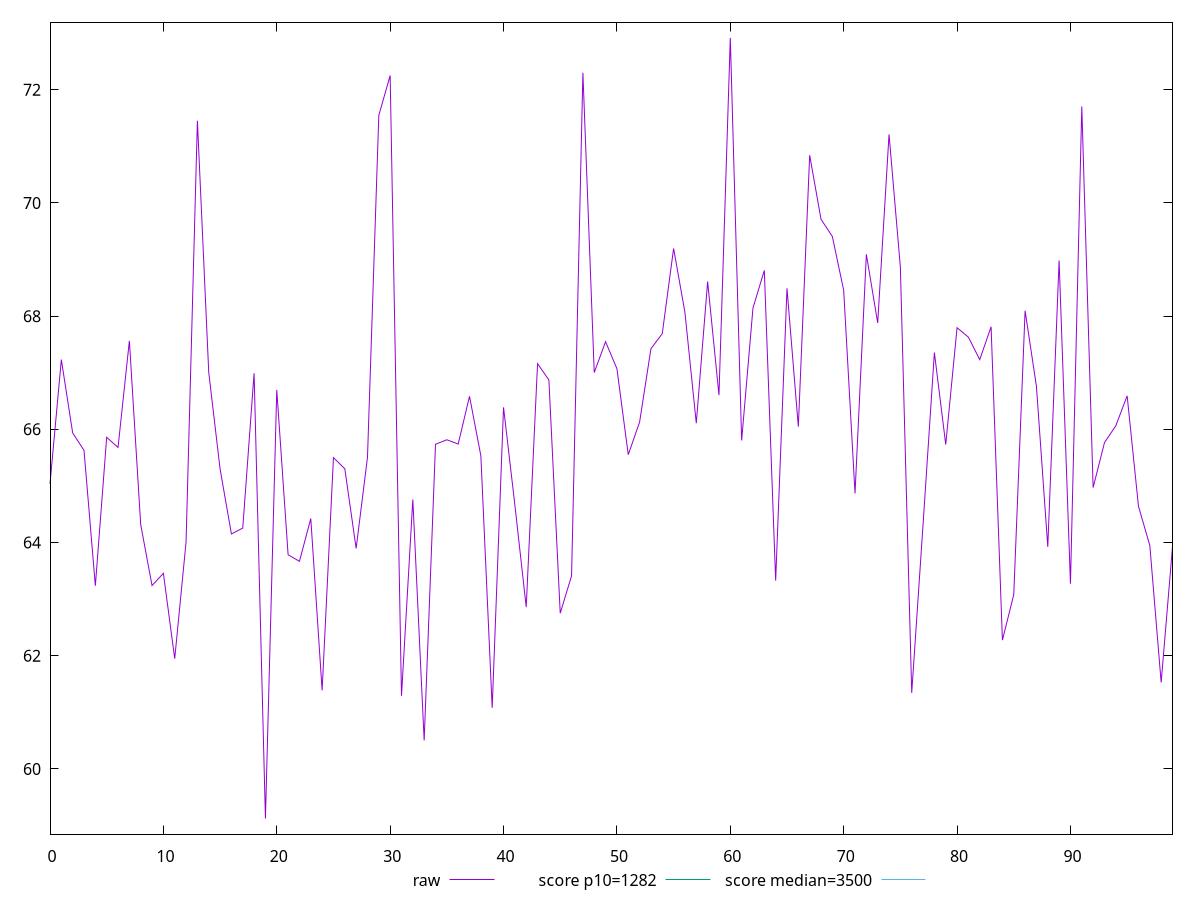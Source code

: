 reset

$raw <<EOF
0 65.036
1 67.23199999999996
2 65.936
3 65.62799999999999
4 63.23599999999998
5 65.85999999999999
6 65.67999999999999
7 67.56400000000001
8 64.316
9 63.23999999999998
10 63.455999999999996
11 61.947999999999986
12 64.00799999999998
13 71.45199999999997
14 67.00799999999995
15 65.29999999999998
16 64.15199999999997
17 64.256
18 66.99200000000002
19 59.12399999999998
20 66.696
21 63.783999999999985
22 63.667999999999985
23 64.42399999999999
24 61.38799999999998
25 65.5
26 65.304
27 63.89599999999999
28 65.504
29 71.548
30 72.25199999999997
31 61.29199999999997
32 64.75999999999999
33 60.50399999999998
34 65.73599999999999
35 65.816
36 65.73999999999998
37 66.58399999999997
38 65.53199999999998
39 61.07999999999998
40 66.38799999999999
41 64.664
42 62.85999999999997
43 67.15999999999997
44 66.87199999999996
45 62.75199999999997
46 63.41199999999998
47 72.30000000000001
48 67.00399999999998
49 67.54799999999999
50 67.07199999999999
51 65.55199999999996
52 66.12799999999997
53 67.42399999999998
54 67.69199999999998
55 69.19599999999998
56 68.06399999999998
57 66.10799999999999
58 68.612
59 66.60399999999996
60 72.916
61 65.80399999999997
62 68.14399999999998
63 68.80799999999998
64 63.32799999999999
65 68.49199999999999
66 66.04799999999997
67 70.84399999999998
68 69.712
69 69.40799999999999
70 68.45599999999999
71 64.86799999999998
72 69.09199999999997
73 67.88
74 71.21199999999999
75 68.86399999999998
76 61.34399999999997
77 64.31599999999996
78 67.356
79 65.73199999999999
80 67.79599999999999
81 67.62799999999997
82 67.23199999999997
83 67.81200000000001
84 62.27599999999997
85 63.07999999999999
86 68.09599999999998
87 66.75999999999996
88 63.92399999999999
89 68.98399999999997
90 63.27199999999999
91 71.70400000000001
92 64.97199999999998
93 65.76399999999998
94 66.06399999999998
95 66.59199999999997
96 64.63999999999997
97 63.94799999999999
98 61.52799999999997
99 63.923999999999985
EOF

set key outside below
set xrange [0:99]
set yrange [58.84815999999998:73.19184]
set trange [58.84815999999998:73.19184]
set terminal svg size 640, 500 enhanced background rgb 'white'
set output "reports/report_00031_2021-02-24T23-18-18.084Z/bootup-time/samples/card/raw/values.svg"

plot $raw title "raw" with line, \
     1282 title "score p10=1282", \
     3500 title "score median=3500"

reset
